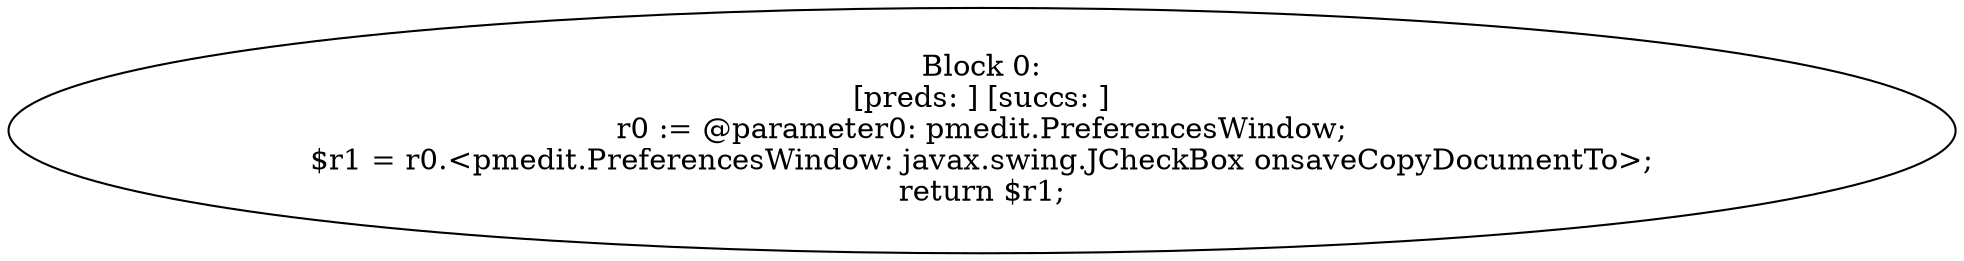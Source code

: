 digraph "unitGraph" {
    "Block 0:
[preds: ] [succs: ]
r0 := @parameter0: pmedit.PreferencesWindow;
$r1 = r0.<pmedit.PreferencesWindow: javax.swing.JCheckBox onsaveCopyDocumentTo>;
return $r1;
"
}

